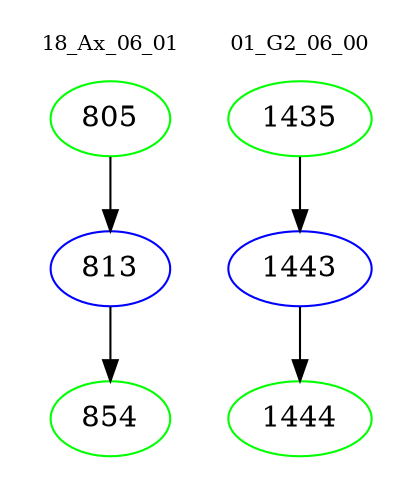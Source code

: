 digraph{
subgraph cluster_0 {
color = white
label = "18_Ax_06_01";
fontsize=10;
T0_805 [label="805", color="green"]
T0_805 -> T0_813 [color="black"]
T0_813 [label="813", color="blue"]
T0_813 -> T0_854 [color="black"]
T0_854 [label="854", color="green"]
}
subgraph cluster_1 {
color = white
label = "01_G2_06_00";
fontsize=10;
T1_1435 [label="1435", color="green"]
T1_1435 -> T1_1443 [color="black"]
T1_1443 [label="1443", color="blue"]
T1_1443 -> T1_1444 [color="black"]
T1_1444 [label="1444", color="green"]
}
}
